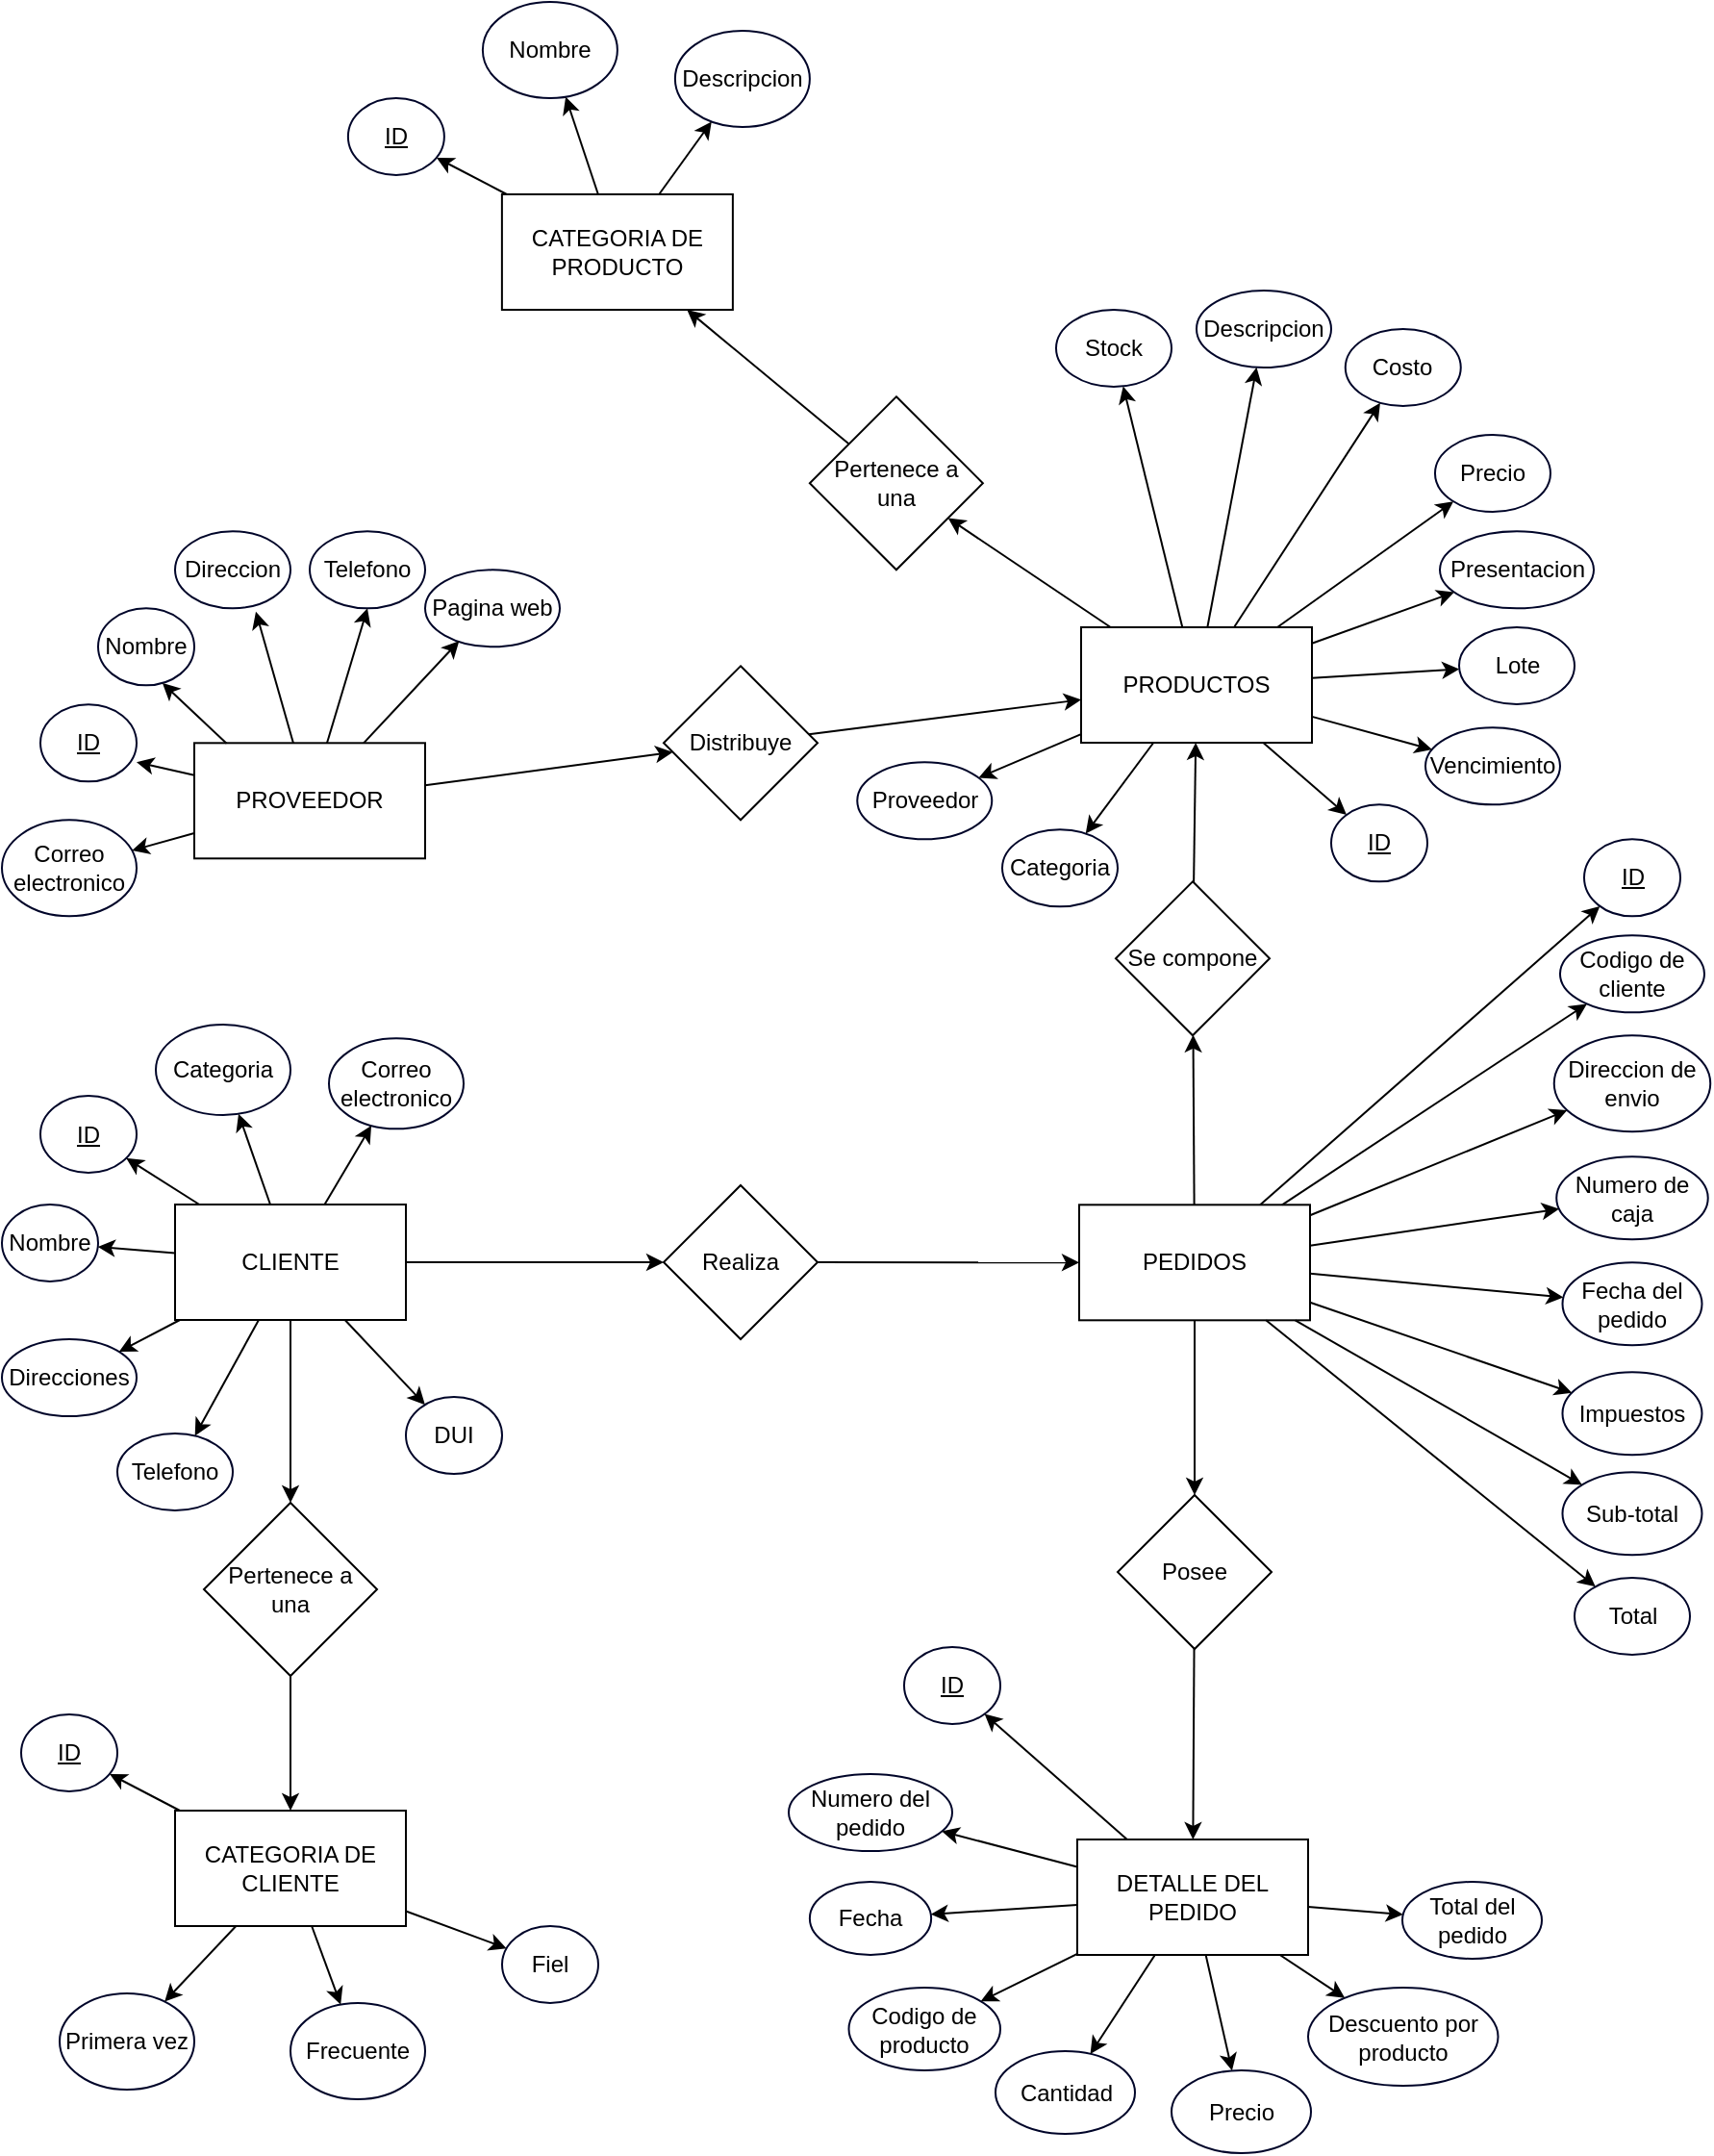 <mxfile version="21.7.4" type="github">
  <diagram id="R2lEEEUBdFMjLlhIrx00" name="Page-1">
    <mxGraphModel dx="1354" dy="1835" grid="1" gridSize="10" guides="1" tooltips="1" connect="1" arrows="1" fold="1" page="1" pageScale="1" pageWidth="850" pageHeight="1100" math="0" shadow="0" extFonts="Permanent Marker^https://fonts.googleapis.com/css?family=Permanent+Marker">
      <root>
        <mxCell id="0" />
        <mxCell id="1" parent="0" />
        <mxCell id="IUQkrYkWNU4oUDDJXFgj-1" value="CLIENTE" style="rounded=0;whiteSpace=wrap;html=1;" vertex="1" parent="1">
          <mxGeometry x="110" y="340" width="120" height="60" as="geometry" />
        </mxCell>
        <mxCell id="IUQkrYkWNU4oUDDJXFgj-2" value="CATEGORIA DE CLIENTE" style="rounded=0;whiteSpace=wrap;html=1;" vertex="1" parent="1">
          <mxGeometry x="110" y="655" width="120" height="60" as="geometry" />
        </mxCell>
        <mxCell id="IUQkrYkWNU4oUDDJXFgj-3" value="PEDIDOS" style="rounded=0;whiteSpace=wrap;html=1;" vertex="1" parent="1">
          <mxGeometry x="580" y="340.16" width="120" height="60" as="geometry" />
        </mxCell>
        <mxCell id="IUQkrYkWNU4oUDDJXFgj-4" value="PRODUCTOS" style="rounded=0;whiteSpace=wrap;html=1;" vertex="1" parent="1">
          <mxGeometry x="581" y="40" width="120" height="60" as="geometry" />
        </mxCell>
        <mxCell id="IUQkrYkWNU4oUDDJXFgj-5" value="PROVEEDOR" style="rounded=0;whiteSpace=wrap;html=1;" vertex="1" parent="1">
          <mxGeometry x="120" y="100.16" width="120" height="60" as="geometry" />
        </mxCell>
        <mxCell id="IUQkrYkWNU4oUDDJXFgj-6" value="&lt;u&gt;ID&lt;/u&gt;" style="ellipse;whiteSpace=wrap;html=1;strokeColor=#000529;" vertex="1" parent="1">
          <mxGeometry x="40" y="80.16" width="50" height="40" as="geometry" />
        </mxCell>
        <mxCell id="IUQkrYkWNU4oUDDJXFgj-7" value="Nombre" style="ellipse;whiteSpace=wrap;html=1;strokeColor=#000529;" vertex="1" parent="1">
          <mxGeometry x="70" y="30.16" width="50" height="40" as="geometry" />
        </mxCell>
        <mxCell id="IUQkrYkWNU4oUDDJXFgj-8" value="Direccion" style="ellipse;whiteSpace=wrap;html=1;strokeColor=#000529;" vertex="1" parent="1">
          <mxGeometry x="110" y="-9.84" width="60" height="40" as="geometry" />
        </mxCell>
        <mxCell id="IUQkrYkWNU4oUDDJXFgj-9" value="Telefono" style="ellipse;whiteSpace=wrap;html=1;strokeColor=#000529;" vertex="1" parent="1">
          <mxGeometry x="180" y="-9.84" width="60" height="40" as="geometry" />
        </mxCell>
        <mxCell id="IUQkrYkWNU4oUDDJXFgj-10" value="Pagina web" style="ellipse;whiteSpace=wrap;html=1;strokeColor=#000529;" vertex="1" parent="1">
          <mxGeometry x="240" y="10.16" width="70" height="40" as="geometry" />
        </mxCell>
        <mxCell id="IUQkrYkWNU4oUDDJXFgj-12" value="Correo electronico" style="ellipse;whiteSpace=wrap;html=1;strokeColor=#000529;" vertex="1" parent="1">
          <mxGeometry x="20" y="140.16" width="70" height="50" as="geometry" />
        </mxCell>
        <mxCell id="IUQkrYkWNU4oUDDJXFgj-39" value="&lt;u&gt;ID&lt;/u&gt;" style="ellipse;whiteSpace=wrap;html=1;strokeColor=#000529;" vertex="1" parent="1">
          <mxGeometry x="40" y="283.5" width="50" height="40" as="geometry" />
        </mxCell>
        <mxCell id="IUQkrYkWNU4oUDDJXFgj-40" value="Nombre" style="ellipse;whiteSpace=wrap;html=1;strokeColor=#000529;" vertex="1" parent="1">
          <mxGeometry x="20" y="340" width="50" height="40" as="geometry" />
        </mxCell>
        <mxCell id="IUQkrYkWNU4oUDDJXFgj-42" value="Direcciones" style="ellipse;whiteSpace=wrap;html=1;strokeColor=#000529;shadow=0;" vertex="1" parent="1">
          <mxGeometry x="20" y="410" width="70" height="40" as="geometry" />
        </mxCell>
        <mxCell id="IUQkrYkWNU4oUDDJXFgj-45" value="Telefono" style="ellipse;whiteSpace=wrap;html=1;strokeColor=#000529;" vertex="1" parent="1">
          <mxGeometry x="80" y="459" width="60" height="40" as="geometry" />
        </mxCell>
        <mxCell id="IUQkrYkWNU4oUDDJXFgj-46" value="DUI" style="ellipse;whiteSpace=wrap;html=1;strokeColor=#000529;" vertex="1" parent="1">
          <mxGeometry x="230" y="440" width="50" height="40" as="geometry" />
        </mxCell>
        <mxCell id="IUQkrYkWNU4oUDDJXFgj-47" value="Correo electronico" style="ellipse;whiteSpace=wrap;html=1;strokeColor=#000529;" vertex="1" parent="1">
          <mxGeometry x="190" y="253.66" width="70" height="47" as="geometry" />
        </mxCell>
        <mxCell id="IUQkrYkWNU4oUDDJXFgj-63" value="Categoria" style="ellipse;whiteSpace=wrap;html=1;strokeColor=#000529;" vertex="1" parent="1">
          <mxGeometry x="100" y="246.5" width="70" height="47" as="geometry" />
        </mxCell>
        <mxCell id="IUQkrYkWNU4oUDDJXFgj-65" value="&lt;u&gt;ID&lt;/u&gt;" style="ellipse;whiteSpace=wrap;html=1;strokeColor=#000529;" vertex="1" parent="1">
          <mxGeometry x="30" y="605" width="50" height="40" as="geometry" />
        </mxCell>
        <mxCell id="IUQkrYkWNU4oUDDJXFgj-66" value="Primera vez" style="ellipse;whiteSpace=wrap;html=1;strokeColor=#000529;" vertex="1" parent="1">
          <mxGeometry x="50" y="750" width="70" height="50" as="geometry" />
        </mxCell>
        <mxCell id="IUQkrYkWNU4oUDDJXFgj-67" value="Frecuente" style="ellipse;whiteSpace=wrap;html=1;strokeColor=#000529;" vertex="1" parent="1">
          <mxGeometry x="170" y="755" width="70" height="50" as="geometry" />
        </mxCell>
        <mxCell id="IUQkrYkWNU4oUDDJXFgj-68" value="Fiel" style="ellipse;whiteSpace=wrap;html=1;strokeColor=#000529;" vertex="1" parent="1">
          <mxGeometry x="280" y="715" width="50" height="40" as="geometry" />
        </mxCell>
        <mxCell id="IUQkrYkWNU4oUDDJXFgj-70" value="" style="endArrow=classic;html=1;rounded=0;" edge="1" parent="1" source="IUQkrYkWNU4oUDDJXFgj-2" target="IUQkrYkWNU4oUDDJXFgj-65">
          <mxGeometry width="50" height="50" relative="1" as="geometry">
            <mxPoint y="725" as="sourcePoint" />
            <mxPoint x="50" y="675" as="targetPoint" />
          </mxGeometry>
        </mxCell>
        <mxCell id="IUQkrYkWNU4oUDDJXFgj-71" value="" style="endArrow=classic;html=1;rounded=0;" edge="1" parent="1" source="IUQkrYkWNU4oUDDJXFgj-2" target="IUQkrYkWNU4oUDDJXFgj-66">
          <mxGeometry width="50" height="50" relative="1" as="geometry">
            <mxPoint x="120" y="695" as="sourcePoint" />
            <mxPoint x="75" y="765" as="targetPoint" />
          </mxGeometry>
        </mxCell>
        <mxCell id="IUQkrYkWNU4oUDDJXFgj-72" value="" style="endArrow=classic;html=1;rounded=0;" edge="1" parent="1" source="IUQkrYkWNU4oUDDJXFgj-1" target="IUQkrYkWNU4oUDDJXFgj-63">
          <mxGeometry width="50" height="50" relative="1" as="geometry">
            <mxPoint x="480" y="390" as="sourcePoint" />
            <mxPoint x="370" y="440" as="targetPoint" />
          </mxGeometry>
        </mxCell>
        <mxCell id="IUQkrYkWNU4oUDDJXFgj-73" value="" style="endArrow=classic;html=1;rounded=0;" edge="1" parent="1" source="IUQkrYkWNU4oUDDJXFgj-1" target="IUQkrYkWNU4oUDDJXFgj-47">
          <mxGeometry width="50" height="50" relative="1" as="geometry">
            <mxPoint x="239" y="372" as="sourcePoint" />
            <mxPoint x="290" y="363" as="targetPoint" />
          </mxGeometry>
        </mxCell>
        <mxCell id="IUQkrYkWNU4oUDDJXFgj-74" value="" style="endArrow=classic;html=1;rounded=0;" edge="1" parent="1" source="IUQkrYkWNU4oUDDJXFgj-1" target="IUQkrYkWNU4oUDDJXFgj-46">
          <mxGeometry width="50" height="50" relative="1" as="geometry">
            <mxPoint x="249" y="382" as="sourcePoint" />
            <mxPoint x="300" y="373" as="targetPoint" />
          </mxGeometry>
        </mxCell>
        <mxCell id="IUQkrYkWNU4oUDDJXFgj-75" value="" style="endArrow=classic;html=1;rounded=0;" edge="1" parent="1" source="IUQkrYkWNU4oUDDJXFgj-1" target="IUQkrYkWNU4oUDDJXFgj-45">
          <mxGeometry width="50" height="50" relative="1" as="geometry">
            <mxPoint x="259" y="392" as="sourcePoint" />
            <mxPoint x="310" y="383" as="targetPoint" />
          </mxGeometry>
        </mxCell>
        <mxCell id="IUQkrYkWNU4oUDDJXFgj-76" value="" style="endArrow=classic;html=1;rounded=0;" edge="1" parent="1" source="IUQkrYkWNU4oUDDJXFgj-1" target="IUQkrYkWNU4oUDDJXFgj-42">
          <mxGeometry width="50" height="50" relative="1" as="geometry">
            <mxPoint x="269" y="402" as="sourcePoint" />
            <mxPoint x="320" y="393" as="targetPoint" />
          </mxGeometry>
        </mxCell>
        <mxCell id="IUQkrYkWNU4oUDDJXFgj-77" value="" style="endArrow=classic;html=1;rounded=0;" edge="1" parent="1" source="IUQkrYkWNU4oUDDJXFgj-1" target="IUQkrYkWNU4oUDDJXFgj-40">
          <mxGeometry width="50" height="50" relative="1" as="geometry">
            <mxPoint x="150" y="410" as="sourcePoint" />
            <mxPoint x="135" y="469" as="targetPoint" />
          </mxGeometry>
        </mxCell>
        <mxCell id="IUQkrYkWNU4oUDDJXFgj-78" value="" style="endArrow=classic;html=1;rounded=0;" edge="1" parent="1" source="IUQkrYkWNU4oUDDJXFgj-1" target="IUQkrYkWNU4oUDDJXFgj-39">
          <mxGeometry width="50" height="50" relative="1" as="geometry">
            <mxPoint x="160" y="420" as="sourcePoint" />
            <mxPoint x="90" y="330" as="targetPoint" />
          </mxGeometry>
        </mxCell>
        <mxCell id="IUQkrYkWNU4oUDDJXFgj-79" value="" style="endArrow=classic;html=1;rounded=0;" edge="1" parent="1" source="IUQkrYkWNU4oUDDJXFgj-2" target="IUQkrYkWNU4oUDDJXFgj-67">
          <mxGeometry width="50" height="50" relative="1" as="geometry">
            <mxPoint x="-190" y="735" as="sourcePoint" />
            <mxPoint x="-205" y="794" as="targetPoint" />
          </mxGeometry>
        </mxCell>
        <mxCell id="IUQkrYkWNU4oUDDJXFgj-80" value="" style="endArrow=classic;html=1;rounded=0;" edge="1" parent="1" source="IUQkrYkWNU4oUDDJXFgj-2" target="IUQkrYkWNU4oUDDJXFgj-68">
          <mxGeometry width="50" height="50" relative="1" as="geometry">
            <mxPoint x="180" y="725" as="sourcePoint" />
            <mxPoint x="205" y="755" as="targetPoint" />
          </mxGeometry>
        </mxCell>
        <mxCell id="IUQkrYkWNU4oUDDJXFgj-82" value="CATEGORIA DE PRODUCTO" style="rounded=0;whiteSpace=wrap;html=1;direction=east;" vertex="1" parent="1">
          <mxGeometry x="279.94" y="-185" width="120" height="60" as="geometry" />
        </mxCell>
        <mxCell id="IUQkrYkWNU4oUDDJXFgj-83" value="&lt;u&gt;ID&lt;/u&gt;" style="ellipse;whiteSpace=wrap;html=1;strokeColor=#000529;direction=east;" vertex="1" parent="1">
          <mxGeometry x="199.94" y="-235" width="50" height="40" as="geometry" />
        </mxCell>
        <mxCell id="IUQkrYkWNU4oUDDJXFgj-84" value="Nombre" style="ellipse;whiteSpace=wrap;html=1;strokeColor=#000529;direction=east;" vertex="1" parent="1">
          <mxGeometry x="269.94" y="-285" width="70" height="50" as="geometry" />
        </mxCell>
        <mxCell id="IUQkrYkWNU4oUDDJXFgj-85" value="Descripcion" style="ellipse;whiteSpace=wrap;html=1;strokeColor=#000529;direction=east;" vertex="1" parent="1">
          <mxGeometry x="369.94" y="-270" width="70" height="50" as="geometry" />
        </mxCell>
        <mxCell id="IUQkrYkWNU4oUDDJXFgj-87" value="" style="endArrow=classic;html=1;rounded=0;" edge="1" parent="1" source="IUQkrYkWNU4oUDDJXFgj-82" target="IUQkrYkWNU4oUDDJXFgj-83">
          <mxGeometry width="50" height="50" relative="1" as="geometry">
            <mxPoint x="169.94" y="-115" as="sourcePoint" />
            <mxPoint x="219.94" y="-165" as="targetPoint" />
          </mxGeometry>
        </mxCell>
        <mxCell id="IUQkrYkWNU4oUDDJXFgj-88" value="" style="endArrow=classic;html=1;rounded=0;" edge="1" parent="1" source="IUQkrYkWNU4oUDDJXFgj-82" target="IUQkrYkWNU4oUDDJXFgj-84">
          <mxGeometry width="50" height="50" relative="1" as="geometry">
            <mxPoint x="289.94" y="-145" as="sourcePoint" />
            <mxPoint x="244.94" y="-75" as="targetPoint" />
          </mxGeometry>
        </mxCell>
        <mxCell id="IUQkrYkWNU4oUDDJXFgj-89" value="" style="endArrow=classic;html=1;rounded=0;" edge="1" parent="1" source="IUQkrYkWNU4oUDDJXFgj-82" target="IUQkrYkWNU4oUDDJXFgj-85">
          <mxGeometry width="50" height="50" relative="1" as="geometry">
            <mxPoint x="349.94" y="-175" as="sourcePoint" />
            <mxPoint x="-35.06" y="-46" as="targetPoint" />
          </mxGeometry>
        </mxCell>
        <mxCell id="IUQkrYkWNU4oUDDJXFgj-91" value="&lt;u&gt;ID&lt;/u&gt;" style="ellipse;whiteSpace=wrap;html=1;strokeColor=#000529;direction=east;" vertex="1" parent="1">
          <mxGeometry x="711" y="132.16" width="50" height="40" as="geometry" />
        </mxCell>
        <mxCell id="IUQkrYkWNU4oUDDJXFgj-92" value="" style="endArrow=classic;html=1;rounded=0;entryX=1;entryY=0.75;entryDx=0;entryDy=0;entryPerimeter=0;" edge="1" parent="1" source="IUQkrYkWNU4oUDDJXFgj-5" target="IUQkrYkWNU4oUDDJXFgj-6">
          <mxGeometry width="50" height="50" relative="1" as="geometry">
            <mxPoint x="120" y="-129.84" as="sourcePoint" />
            <mxPoint x="65" y="-169.84" as="targetPoint" />
          </mxGeometry>
        </mxCell>
        <mxCell id="IUQkrYkWNU4oUDDJXFgj-93" value="" style="endArrow=classic;html=1;rounded=0;exitX=0.14;exitY=0.004;exitDx=0;exitDy=0;entryX=0.669;entryY=0.97;entryDx=0;entryDy=0;entryPerimeter=0;exitPerimeter=0;" edge="1" parent="1" source="IUQkrYkWNU4oUDDJXFgj-5" target="IUQkrYkWNU4oUDDJXFgj-7">
          <mxGeometry width="50" height="50" relative="1" as="geometry">
            <mxPoint x="130" y="140.16" as="sourcePoint" />
            <mxPoint x="100" y="120.16" as="targetPoint" />
          </mxGeometry>
        </mxCell>
        <mxCell id="IUQkrYkWNU4oUDDJXFgj-94" value="" style="endArrow=classic;html=1;rounded=0;entryX=0.7;entryY=1.042;entryDx=0;entryDy=0;entryPerimeter=0;" edge="1" parent="1" source="IUQkrYkWNU4oUDDJXFgj-5" target="IUQkrYkWNU4oUDDJXFgj-8">
          <mxGeometry width="50" height="50" relative="1" as="geometry">
            <mxPoint x="140" y="150.16" as="sourcePoint" />
            <mxPoint x="110" y="130.16" as="targetPoint" />
          </mxGeometry>
        </mxCell>
        <mxCell id="IUQkrYkWNU4oUDDJXFgj-95" value="" style="endArrow=classic;html=1;rounded=0;entryX=0.5;entryY=1;entryDx=0;entryDy=0;" edge="1" parent="1" source="IUQkrYkWNU4oUDDJXFgj-5" target="IUQkrYkWNU4oUDDJXFgj-9">
          <mxGeometry width="50" height="50" relative="1" as="geometry">
            <mxPoint x="178" y="108.16" as="sourcePoint" />
            <mxPoint x="162" y="42.16" as="targetPoint" />
          </mxGeometry>
        </mxCell>
        <mxCell id="IUQkrYkWNU4oUDDJXFgj-96" value="" style="endArrow=classic;html=1;rounded=0;entryX=0.253;entryY=0.923;entryDx=0;entryDy=0;entryPerimeter=0;" edge="1" parent="1" source="IUQkrYkWNU4oUDDJXFgj-5" target="IUQkrYkWNU4oUDDJXFgj-10">
          <mxGeometry width="50" height="50" relative="1" as="geometry">
            <mxPoint x="188" y="118.16" as="sourcePoint" />
            <mxPoint x="172" y="52.16" as="targetPoint" />
          </mxGeometry>
        </mxCell>
        <mxCell id="IUQkrYkWNU4oUDDJXFgj-97" value="" style="endArrow=classic;html=1;rounded=0;" edge="1" parent="1" source="IUQkrYkWNU4oUDDJXFgj-5" target="IUQkrYkWNU4oUDDJXFgj-12">
          <mxGeometry width="50" height="50" relative="1" as="geometry">
            <mxPoint x="218" y="110.16" as="sourcePoint" />
            <mxPoint x="268" y="57.16" as="targetPoint" />
          </mxGeometry>
        </mxCell>
        <mxCell id="IUQkrYkWNU4oUDDJXFgj-98" value="Proveedor" style="ellipse;whiteSpace=wrap;html=1;strokeColor=#000529;" vertex="1" parent="1">
          <mxGeometry x="464.63" y="110.16" width="70" height="40" as="geometry" />
        </mxCell>
        <mxCell id="IUQkrYkWNU4oUDDJXFgj-99" value="Stock" style="ellipse;whiteSpace=wrap;html=1;strokeColor=#000529;" vertex="1" parent="1">
          <mxGeometry x="568" y="-125" width="60" height="40" as="geometry" />
        </mxCell>
        <mxCell id="IUQkrYkWNU4oUDDJXFgj-100" value="Descripcion" style="ellipse;whiteSpace=wrap;html=1;strokeColor=#000529;" vertex="1" parent="1">
          <mxGeometry x="641" y="-135" width="70" height="40" as="geometry" />
        </mxCell>
        <mxCell id="IUQkrYkWNU4oUDDJXFgj-101" value="Costo" style="ellipse;whiteSpace=wrap;html=1;strokeColor=#000529;" vertex="1" parent="1">
          <mxGeometry x="718.38" y="-115" width="60" height="40" as="geometry" />
        </mxCell>
        <mxCell id="IUQkrYkWNU4oUDDJXFgj-102" value="Precio" style="ellipse;whiteSpace=wrap;html=1;strokeColor=#000529;" vertex="1" parent="1">
          <mxGeometry x="764.99" y="-60" width="60" height="40" as="geometry" />
        </mxCell>
        <mxCell id="IUQkrYkWNU4oUDDJXFgj-103" value="Presentacion" style="ellipse;whiteSpace=wrap;html=1;strokeColor=#000529;" vertex="1" parent="1">
          <mxGeometry x="767.5" y="-9.84" width="80" height="40" as="geometry" />
        </mxCell>
        <mxCell id="IUQkrYkWNU4oUDDJXFgj-104" value="Lote" style="ellipse;whiteSpace=wrap;html=1;strokeColor=#000529;" vertex="1" parent="1">
          <mxGeometry x="777.5" y="40" width="60" height="40" as="geometry" />
        </mxCell>
        <mxCell id="IUQkrYkWNU4oUDDJXFgj-105" value="Vencimiento" style="ellipse;whiteSpace=wrap;html=1;strokeColor=#000529;" vertex="1" parent="1">
          <mxGeometry x="759.99" y="92.16" width="70" height="40" as="geometry" />
        </mxCell>
        <mxCell id="IUQkrYkWNU4oUDDJXFgj-106" value="Categoria" style="ellipse;whiteSpace=wrap;html=1;strokeColor=#000529;" vertex="1" parent="1">
          <mxGeometry x="540" y="145.16" width="60" height="40" as="geometry" />
        </mxCell>
        <mxCell id="IUQkrYkWNU4oUDDJXFgj-107" value="" style="endArrow=classic;html=1;rounded=0;" edge="1" parent="1" source="IUQkrYkWNU4oUDDJXFgj-4" target="IUQkrYkWNU4oUDDJXFgj-91">
          <mxGeometry width="50" height="50" relative="1" as="geometry">
            <mxPoint x="296" y="-89" as="sourcePoint" />
            <mxPoint x="346" y="-148" as="targetPoint" />
          </mxGeometry>
        </mxCell>
        <mxCell id="IUQkrYkWNU4oUDDJXFgj-108" value="" style="endArrow=classic;html=1;rounded=0;" edge="1" parent="1" source="IUQkrYkWNU4oUDDJXFgj-4" target="IUQkrYkWNU4oUDDJXFgj-106">
          <mxGeometry width="50" height="50" relative="1" as="geometry">
            <mxPoint x="591" y="80" as="sourcePoint" />
            <mxPoint x="521" y="80" as="targetPoint" />
          </mxGeometry>
        </mxCell>
        <mxCell id="IUQkrYkWNU4oUDDJXFgj-109" value="" style="endArrow=classic;html=1;rounded=0;" edge="1" parent="1" source="IUQkrYkWNU4oUDDJXFgj-4" target="IUQkrYkWNU4oUDDJXFgj-98">
          <mxGeometry width="50" height="50" relative="1" as="geometry">
            <mxPoint x="601" y="90" as="sourcePoint" />
            <mxPoint x="531" y="90" as="targetPoint" />
          </mxGeometry>
        </mxCell>
        <mxCell id="IUQkrYkWNU4oUDDJXFgj-110" value="" style="endArrow=classic;html=1;rounded=0;" edge="1" parent="1" source="IUQkrYkWNU4oUDDJXFgj-4" target="IUQkrYkWNU4oUDDJXFgj-99">
          <mxGeometry width="50" height="50" relative="1" as="geometry">
            <mxPoint x="614" y="50" as="sourcePoint" />
            <mxPoint x="536" y="-14" as="targetPoint" />
          </mxGeometry>
        </mxCell>
        <mxCell id="IUQkrYkWNU4oUDDJXFgj-111" value="" style="endArrow=classic;html=1;rounded=0;" edge="1" parent="1" source="IUQkrYkWNU4oUDDJXFgj-4" target="IUQkrYkWNU4oUDDJXFgj-100">
          <mxGeometry width="50" height="50" relative="1" as="geometry">
            <mxPoint x="624" y="60" as="sourcePoint" />
            <mxPoint x="546" y="-4" as="targetPoint" />
          </mxGeometry>
        </mxCell>
        <mxCell id="IUQkrYkWNU4oUDDJXFgj-112" value="" style="endArrow=classic;html=1;rounded=0;" edge="1" parent="1" source="IUQkrYkWNU4oUDDJXFgj-4" target="IUQkrYkWNU4oUDDJXFgj-101">
          <mxGeometry width="50" height="50" relative="1" as="geometry">
            <mxPoint x="651" y="50" as="sourcePoint" />
            <mxPoint x="638" y="-80" as="targetPoint" />
          </mxGeometry>
        </mxCell>
        <mxCell id="IUQkrYkWNU4oUDDJXFgj-113" value="" style="endArrow=classic;html=1;rounded=0;" edge="1" parent="1" source="IUQkrYkWNU4oUDDJXFgj-4" target="IUQkrYkWNU4oUDDJXFgj-102">
          <mxGeometry width="50" height="50" relative="1" as="geometry">
            <mxPoint x="661" y="50" as="sourcePoint" />
            <mxPoint x="704" y="-80" as="targetPoint" />
          </mxGeometry>
        </mxCell>
        <mxCell id="IUQkrYkWNU4oUDDJXFgj-114" value="" style="endArrow=classic;html=1;rounded=0;" edge="1" parent="1" source="IUQkrYkWNU4oUDDJXFgj-4" target="IUQkrYkWNU4oUDDJXFgj-103">
          <mxGeometry width="50" height="50" relative="1" as="geometry">
            <mxPoint x="671" y="60" as="sourcePoint" />
            <mxPoint x="714" y="-70" as="targetPoint" />
          </mxGeometry>
        </mxCell>
        <mxCell id="IUQkrYkWNU4oUDDJXFgj-115" value="" style="endArrow=classic;html=1;rounded=0;" edge="1" parent="1" source="IUQkrYkWNU4oUDDJXFgj-4" target="IUQkrYkWNU4oUDDJXFgj-104">
          <mxGeometry width="50" height="50" relative="1" as="geometry">
            <mxPoint x="681" y="70" as="sourcePoint" />
            <mxPoint x="724" y="-60" as="targetPoint" />
          </mxGeometry>
        </mxCell>
        <mxCell id="IUQkrYkWNU4oUDDJXFgj-116" value="" style="endArrow=classic;html=1;rounded=0;" edge="1" parent="1" source="IUQkrYkWNU4oUDDJXFgj-4" target="IUQkrYkWNU4oUDDJXFgj-105">
          <mxGeometry width="50" height="50" relative="1" as="geometry">
            <mxPoint x="691" y="80" as="sourcePoint" />
            <mxPoint x="734" y="-50" as="targetPoint" />
          </mxGeometry>
        </mxCell>
        <mxCell id="IUQkrYkWNU4oUDDJXFgj-117" value="&lt;u&gt;ID&lt;/u&gt;" style="ellipse;whiteSpace=wrap;html=1;strokeColor=#000529;direction=east;" vertex="1" parent="1">
          <mxGeometry x="842.5" y="150.16" width="50" height="40" as="geometry" />
        </mxCell>
        <mxCell id="IUQkrYkWNU4oUDDJXFgj-119" value="Codigo de cliente" style="ellipse;whiteSpace=wrap;html=1;strokeColor=#000529;" vertex="1" parent="1">
          <mxGeometry x="829.99" y="200.16" width="75" height="40" as="geometry" />
        </mxCell>
        <mxCell id="IUQkrYkWNU4oUDDJXFgj-120" value="Direccion&amp;nbsp;de&lt;br&gt;envio" style="ellipse;whiteSpace=wrap;html=1;strokeColor=#000529;" vertex="1" parent="1">
          <mxGeometry x="826.87" y="252.16" width="81.25" height="50" as="geometry" />
        </mxCell>
        <mxCell id="IUQkrYkWNU4oUDDJXFgj-121" value="Total" style="ellipse;whiteSpace=wrap;html=1;strokeColor=#000529;" vertex="1" parent="1">
          <mxGeometry x="837.5" y="534" width="60" height="40" as="geometry" />
        </mxCell>
        <mxCell id="IUQkrYkWNU4oUDDJXFgj-122" value="Fecha del pedido" style="ellipse;whiteSpace=wrap;html=1;strokeColor=#000529;" vertex="1" parent="1">
          <mxGeometry x="831.25" y="370.16" width="72.5" height="43" as="geometry" />
        </mxCell>
        <mxCell id="IUQkrYkWNU4oUDDJXFgj-123" value="Numero de caja" style="ellipse;whiteSpace=wrap;html=1;strokeColor=#000529;" vertex="1" parent="1">
          <mxGeometry x="828.12" y="315.16" width="78.75" height="43" as="geometry" />
        </mxCell>
        <mxCell id="IUQkrYkWNU4oUDDJXFgj-124" value="Impuestos" style="ellipse;whiteSpace=wrap;html=1;strokeColor=#000529;" vertex="1" parent="1">
          <mxGeometry x="831.24" y="427.16" width="72.5" height="43" as="geometry" />
        </mxCell>
        <mxCell id="IUQkrYkWNU4oUDDJXFgj-125" value="Sub-total" style="ellipse;whiteSpace=wrap;html=1;strokeColor=#000529;" vertex="1" parent="1">
          <mxGeometry x="831.24" y="479.16" width="72.5" height="43" as="geometry" />
        </mxCell>
        <mxCell id="IUQkrYkWNU4oUDDJXFgj-126" value="" style="endArrow=classic;html=1;rounded=0;" edge="1" parent="1" source="IUQkrYkWNU4oUDDJXFgj-3" target="IUQkrYkWNU4oUDDJXFgj-117">
          <mxGeometry width="50" height="50" relative="1" as="geometry">
            <mxPoint x="260" y="332.16" as="sourcePoint" />
            <mxPoint x="316" y="307.16" as="targetPoint" />
          </mxGeometry>
        </mxCell>
        <mxCell id="IUQkrYkWNU4oUDDJXFgj-127" value="" style="endArrow=classic;html=1;rounded=0;" edge="1" parent="1" source="IUQkrYkWNU4oUDDJXFgj-3" target="IUQkrYkWNU4oUDDJXFgj-119">
          <mxGeometry width="50" height="50" relative="1" as="geometry">
            <mxPoint x="684" y="350.16" as="sourcePoint" />
            <mxPoint x="861" y="195.16" as="targetPoint" />
          </mxGeometry>
        </mxCell>
        <mxCell id="IUQkrYkWNU4oUDDJXFgj-128" value="" style="endArrow=classic;html=1;rounded=0;" edge="1" parent="1" source="IUQkrYkWNU4oUDDJXFgj-3" target="IUQkrYkWNU4oUDDJXFgj-120">
          <mxGeometry width="50" height="50" relative="1" as="geometry">
            <mxPoint x="696" y="350.16" as="sourcePoint" />
            <mxPoint x="855" y="245.16" as="targetPoint" />
          </mxGeometry>
        </mxCell>
        <mxCell id="IUQkrYkWNU4oUDDJXFgj-129" value="" style="endArrow=classic;html=1;rounded=0;" edge="1" parent="1" source="IUQkrYkWNU4oUDDJXFgj-3" target="IUQkrYkWNU4oUDDJXFgj-123">
          <mxGeometry width="50" height="50" relative="1" as="geometry">
            <mxPoint x="710" y="355.16" as="sourcePoint" />
            <mxPoint x="844" y="301.16" as="targetPoint" />
          </mxGeometry>
        </mxCell>
        <mxCell id="IUQkrYkWNU4oUDDJXFgj-130" value="" style="endArrow=classic;html=1;rounded=0;" edge="1" parent="1" source="IUQkrYkWNU4oUDDJXFgj-3" target="IUQkrYkWNU4oUDDJXFgj-122">
          <mxGeometry width="50" height="50" relative="1" as="geometry">
            <mxPoint x="720" y="365.16" as="sourcePoint" />
            <mxPoint x="854" y="311.16" as="targetPoint" />
          </mxGeometry>
        </mxCell>
        <mxCell id="IUQkrYkWNU4oUDDJXFgj-131" value="" style="endArrow=classic;html=1;rounded=0;" edge="1" parent="1" source="IUQkrYkWNU4oUDDJXFgj-3" target="IUQkrYkWNU4oUDDJXFgj-124">
          <mxGeometry width="50" height="50" relative="1" as="geometry">
            <mxPoint x="710" y="386.16" as="sourcePoint" />
            <mxPoint x="842" y="398.16" as="targetPoint" />
          </mxGeometry>
        </mxCell>
        <mxCell id="IUQkrYkWNU4oUDDJXFgj-132" value="" style="endArrow=classic;html=1;rounded=0;" edge="1" parent="1" source="IUQkrYkWNU4oUDDJXFgj-3" target="IUQkrYkWNU4oUDDJXFgj-125">
          <mxGeometry width="50" height="50" relative="1" as="geometry">
            <mxPoint x="710" y="401.16" as="sourcePoint" />
            <mxPoint x="846" y="448.16" as="targetPoint" />
          </mxGeometry>
        </mxCell>
        <mxCell id="IUQkrYkWNU4oUDDJXFgj-133" value="" style="endArrow=classic;html=1;rounded=0;" edge="1" parent="1" source="IUQkrYkWNU4oUDDJXFgj-3" target="IUQkrYkWNU4oUDDJXFgj-121">
          <mxGeometry width="50" height="50" relative="1" as="geometry">
            <mxPoint x="720" y="411.16" as="sourcePoint" />
            <mxPoint x="848.211" y="534.842" as="targetPoint" />
          </mxGeometry>
        </mxCell>
        <mxCell id="IUQkrYkWNU4oUDDJXFgj-134" value="DETALLE DEL PEDIDO" style="rounded=0;whiteSpace=wrap;html=1;" vertex="1" parent="1">
          <mxGeometry x="579" y="670" width="120" height="60" as="geometry" />
        </mxCell>
        <mxCell id="IUQkrYkWNU4oUDDJXFgj-135" value="&lt;u&gt;ID&lt;/u&gt;" style="ellipse;whiteSpace=wrap;html=1;strokeColor=#000529;direction=east;" vertex="1" parent="1">
          <mxGeometry x="489" y="570" width="50" height="40" as="geometry" />
        </mxCell>
        <mxCell id="IUQkrYkWNU4oUDDJXFgj-136" value="Numero del pedido" style="ellipse;whiteSpace=wrap;html=1;strokeColor=#000529;" vertex="1" parent="1">
          <mxGeometry x="429" y="636" width="85" height="40" as="geometry" />
        </mxCell>
        <mxCell id="IUQkrYkWNU4oUDDJXFgj-137" value="Fecha" style="ellipse;whiteSpace=wrap;html=1;strokeColor=#000529;" vertex="1" parent="1">
          <mxGeometry x="439.94" y="692" width="63.13" height="38" as="geometry" />
        </mxCell>
        <mxCell id="IUQkrYkWNU4oUDDJXFgj-138" value="Total del pedido" style="ellipse;whiteSpace=wrap;html=1;strokeColor=#000529;" vertex="1" parent="1">
          <mxGeometry x="748" y="692" width="72.5" height="40" as="geometry" />
        </mxCell>
        <mxCell id="IUQkrYkWNU4oUDDJXFgj-139" value="Cantidad" style="ellipse;whiteSpace=wrap;html=1;strokeColor=#000529;" vertex="1" parent="1">
          <mxGeometry x="536.5" y="780" width="72.5" height="43" as="geometry" />
        </mxCell>
        <mxCell id="IUQkrYkWNU4oUDDJXFgj-140" value="Codigo de producto" style="ellipse;whiteSpace=wrap;html=1;strokeColor=#000529;" vertex="1" parent="1">
          <mxGeometry x="460.25" y="747" width="78.75" height="43" as="geometry" />
        </mxCell>
        <mxCell id="IUQkrYkWNU4oUDDJXFgj-141" value="Precio" style="ellipse;whiteSpace=wrap;html=1;strokeColor=#000529;" vertex="1" parent="1">
          <mxGeometry x="628" y="790" width="72.5" height="43" as="geometry" />
        </mxCell>
        <mxCell id="IUQkrYkWNU4oUDDJXFgj-142" value="Descuento por producto" style="ellipse;whiteSpace=wrap;html=1;strokeColor=#000529;" vertex="1" parent="1">
          <mxGeometry x="699.0" y="747" width="98.76" height="51" as="geometry" />
        </mxCell>
        <mxCell id="IUQkrYkWNU4oUDDJXFgj-143" value="" style="endArrow=classic;html=1;rounded=0;" edge="1" parent="1" source="IUQkrYkWNU4oUDDJXFgj-134" target="IUQkrYkWNU4oUDDJXFgj-135">
          <mxGeometry width="50" height="50" relative="1" as="geometry">
            <mxPoint x="259" y="662" as="sourcePoint" />
            <mxPoint x="315" y="637" as="targetPoint" />
          </mxGeometry>
        </mxCell>
        <mxCell id="IUQkrYkWNU4oUDDJXFgj-144" value="" style="endArrow=classic;html=1;rounded=0;" edge="1" parent="1" source="IUQkrYkWNU4oUDDJXFgj-134" target="IUQkrYkWNU4oUDDJXFgj-136">
          <mxGeometry width="50" height="50" relative="1" as="geometry">
            <mxPoint x="683" y="680" as="sourcePoint" />
            <mxPoint x="860" y="525" as="targetPoint" />
          </mxGeometry>
        </mxCell>
        <mxCell id="IUQkrYkWNU4oUDDJXFgj-145" value="" style="endArrow=classic;html=1;rounded=0;" edge="1" parent="1" source="IUQkrYkWNU4oUDDJXFgj-134" target="IUQkrYkWNU4oUDDJXFgj-137">
          <mxGeometry width="50" height="50" relative="1" as="geometry">
            <mxPoint x="695" y="680" as="sourcePoint" />
            <mxPoint x="854" y="575" as="targetPoint" />
          </mxGeometry>
        </mxCell>
        <mxCell id="IUQkrYkWNU4oUDDJXFgj-146" value="" style="endArrow=classic;html=1;rounded=0;" edge="1" parent="1" source="IUQkrYkWNU4oUDDJXFgj-134" target="IUQkrYkWNU4oUDDJXFgj-140">
          <mxGeometry width="50" height="50" relative="1" as="geometry">
            <mxPoint x="709" y="685" as="sourcePoint" />
            <mxPoint x="843" y="631" as="targetPoint" />
          </mxGeometry>
        </mxCell>
        <mxCell id="IUQkrYkWNU4oUDDJXFgj-147" value="" style="endArrow=classic;html=1;rounded=0;" edge="1" parent="1" source="IUQkrYkWNU4oUDDJXFgj-134" target="IUQkrYkWNU4oUDDJXFgj-139">
          <mxGeometry width="50" height="50" relative="1" as="geometry">
            <mxPoint x="719" y="695" as="sourcePoint" />
            <mxPoint x="853" y="641" as="targetPoint" />
          </mxGeometry>
        </mxCell>
        <mxCell id="IUQkrYkWNU4oUDDJXFgj-148" value="" style="endArrow=classic;html=1;rounded=0;" edge="1" parent="1" source="IUQkrYkWNU4oUDDJXFgj-134" target="IUQkrYkWNU4oUDDJXFgj-141">
          <mxGeometry width="50" height="50" relative="1" as="geometry">
            <mxPoint x="709" y="716" as="sourcePoint" />
            <mxPoint x="841" y="728" as="targetPoint" />
          </mxGeometry>
        </mxCell>
        <mxCell id="IUQkrYkWNU4oUDDJXFgj-149" value="" style="endArrow=classic;html=1;rounded=0;" edge="1" parent="1" source="IUQkrYkWNU4oUDDJXFgj-134" target="IUQkrYkWNU4oUDDJXFgj-142">
          <mxGeometry width="50" height="50" relative="1" as="geometry">
            <mxPoint x="709" y="731" as="sourcePoint" />
            <mxPoint x="845" y="778" as="targetPoint" />
          </mxGeometry>
        </mxCell>
        <mxCell id="IUQkrYkWNU4oUDDJXFgj-150" value="" style="endArrow=classic;html=1;rounded=0;" edge="1" parent="1" source="IUQkrYkWNU4oUDDJXFgj-134" target="IUQkrYkWNU4oUDDJXFgj-138">
          <mxGeometry width="50" height="50" relative="1" as="geometry">
            <mxPoint x="719" y="741" as="sourcePoint" />
            <mxPoint x="855" y="788" as="targetPoint" />
          </mxGeometry>
        </mxCell>
        <mxCell id="IUQkrYkWNU4oUDDJXFgj-155" value="Realiza" style="rhombus;whiteSpace=wrap;html=1;" vertex="1" parent="1">
          <mxGeometry x="364" y="330" width="80" height="80" as="geometry" />
        </mxCell>
        <mxCell id="IUQkrYkWNU4oUDDJXFgj-156" value="" style="endArrow=classic;html=1;rounded=0;" edge="1" parent="1" source="IUQkrYkWNU4oUDDJXFgj-1" target="IUQkrYkWNU4oUDDJXFgj-155">
          <mxGeometry width="50" height="50" relative="1" as="geometry">
            <mxPoint x="660" y="340" as="sourcePoint" />
            <mxPoint x="710" y="290" as="targetPoint" />
          </mxGeometry>
        </mxCell>
        <mxCell id="IUQkrYkWNU4oUDDJXFgj-157" value="" style="endArrow=classic;html=1;rounded=0;" edge="1" parent="1" source="IUQkrYkWNU4oUDDJXFgj-155" target="IUQkrYkWNU4oUDDJXFgj-3">
          <mxGeometry width="50" height="50" relative="1" as="geometry">
            <mxPoint x="240" y="380" as="sourcePoint" />
            <mxPoint x="470" y="420" as="targetPoint" />
          </mxGeometry>
        </mxCell>
        <mxCell id="IUQkrYkWNU4oUDDJXFgj-159" value="Pertenece a una" style="rhombus;whiteSpace=wrap;html=1;" vertex="1" parent="1">
          <mxGeometry x="125" y="495" width="90" height="90" as="geometry" />
        </mxCell>
        <mxCell id="IUQkrYkWNU4oUDDJXFgj-160" value="" style="endArrow=classic;html=1;rounded=0;" edge="1" parent="1" source="IUQkrYkWNU4oUDDJXFgj-1" target="IUQkrYkWNU4oUDDJXFgj-159">
          <mxGeometry width="50" height="50" relative="1" as="geometry">
            <mxPoint x="540" y="380" as="sourcePoint" />
            <mxPoint x="689" y="380" as="targetPoint" />
          </mxGeometry>
        </mxCell>
        <mxCell id="IUQkrYkWNU4oUDDJXFgj-161" value="" style="endArrow=classic;html=1;rounded=0;" edge="1" parent="1" source="IUQkrYkWNU4oUDDJXFgj-159" target="IUQkrYkWNU4oUDDJXFgj-2">
          <mxGeometry width="50" height="50" relative="1" as="geometry">
            <mxPoint x="180" y="410" as="sourcePoint" />
            <mxPoint x="180" y="520" as="targetPoint" />
          </mxGeometry>
        </mxCell>
        <mxCell id="IUQkrYkWNU4oUDDJXFgj-163" value="Posee" style="rhombus;whiteSpace=wrap;html=1;" vertex="1" parent="1">
          <mxGeometry x="600" y="491" width="80" height="80" as="geometry" />
        </mxCell>
        <mxCell id="IUQkrYkWNU4oUDDJXFgj-164" value="" style="endArrow=classic;html=1;rounded=0;" edge="1" parent="1" source="IUQkrYkWNU4oUDDJXFgj-3" target="IUQkrYkWNU4oUDDJXFgj-163">
          <mxGeometry width="50" height="50" relative="1" as="geometry">
            <mxPoint x="480" y="470" as="sourcePoint" />
            <mxPoint x="590" y="380" as="targetPoint" />
          </mxGeometry>
        </mxCell>
        <mxCell id="IUQkrYkWNU4oUDDJXFgj-165" value="" style="endArrow=classic;html=1;rounded=0;" edge="1" parent="1" source="IUQkrYkWNU4oUDDJXFgj-163" target="IUQkrYkWNU4oUDDJXFgj-134">
          <mxGeometry width="50" height="50" relative="1" as="geometry">
            <mxPoint x="650.851" y="569.851" as="sourcePoint" />
            <mxPoint x="740" y="560" as="targetPoint" />
          </mxGeometry>
        </mxCell>
        <mxCell id="IUQkrYkWNU4oUDDJXFgj-166" value="Se compone" style="rhombus;whiteSpace=wrap;html=1;" vertex="1" parent="1">
          <mxGeometry x="599" y="172.16" width="80" height="80" as="geometry" />
        </mxCell>
        <mxCell id="IUQkrYkWNU4oUDDJXFgj-167" value="" style="endArrow=classic;html=1;rounded=0;" edge="1" parent="1" source="IUQkrYkWNU4oUDDJXFgj-3" target="IUQkrYkWNU4oUDDJXFgj-166">
          <mxGeometry width="50" height="50" relative="1" as="geometry">
            <mxPoint x="454" y="380" as="sourcePoint" />
            <mxPoint x="590" y="380" as="targetPoint" />
          </mxGeometry>
        </mxCell>
        <mxCell id="IUQkrYkWNU4oUDDJXFgj-168" value="" style="endArrow=classic;html=1;rounded=0;" edge="1" parent="1" source="IUQkrYkWNU4oUDDJXFgj-166" target="IUQkrYkWNU4oUDDJXFgj-4">
          <mxGeometry width="50" height="50" relative="1" as="geometry">
            <mxPoint x="464" y="390" as="sourcePoint" />
            <mxPoint x="600" y="390" as="targetPoint" />
          </mxGeometry>
        </mxCell>
        <mxCell id="IUQkrYkWNU4oUDDJXFgj-169" value="Distribuye" style="rhombus;whiteSpace=wrap;html=1;" vertex="1" parent="1">
          <mxGeometry x="364" y="60.16" width="80" height="80" as="geometry" />
        </mxCell>
        <mxCell id="IUQkrYkWNU4oUDDJXFgj-170" value="" style="endArrow=classic;html=1;rounded=0;" edge="1" parent="1" source="IUQkrYkWNU4oUDDJXFgj-169" target="IUQkrYkWNU4oUDDJXFgj-4">
          <mxGeometry width="50" height="50" relative="1" as="geometry">
            <mxPoint x="650" y="183" as="sourcePoint" />
            <mxPoint x="651" y="110" as="targetPoint" />
          </mxGeometry>
        </mxCell>
        <mxCell id="IUQkrYkWNU4oUDDJXFgj-171" value="" style="endArrow=classic;html=1;rounded=0;" edge="1" parent="1" source="IUQkrYkWNU4oUDDJXFgj-5" target="IUQkrYkWNU4oUDDJXFgj-169">
          <mxGeometry width="50" height="50" relative="1" as="geometry">
            <mxPoint x="660" y="193" as="sourcePoint" />
            <mxPoint x="661" y="120" as="targetPoint" />
          </mxGeometry>
        </mxCell>
        <mxCell id="IUQkrYkWNU4oUDDJXFgj-172" value="Pertenece a una" style="rhombus;whiteSpace=wrap;html=1;" vertex="1" parent="1">
          <mxGeometry x="439.94" y="-79.84" width="90" height="90" as="geometry" />
        </mxCell>
        <mxCell id="IUQkrYkWNU4oUDDJXFgj-173" value="" style="endArrow=classic;html=1;rounded=0;" edge="1" parent="1" source="IUQkrYkWNU4oUDDJXFgj-4" target="IUQkrYkWNU4oUDDJXFgj-172">
          <mxGeometry width="50" height="50" relative="1" as="geometry">
            <mxPoint x="449" y="106" as="sourcePoint" />
            <mxPoint x="591" y="88" as="targetPoint" />
          </mxGeometry>
        </mxCell>
        <mxCell id="IUQkrYkWNU4oUDDJXFgj-174" value="" style="endArrow=classic;html=1;rounded=0;" edge="1" parent="1" source="IUQkrYkWNU4oUDDJXFgj-172" target="IUQkrYkWNU4oUDDJXFgj-82">
          <mxGeometry width="50" height="50" relative="1" as="geometry">
            <mxPoint x="459" y="116" as="sourcePoint" />
            <mxPoint x="601" y="98" as="targetPoint" />
          </mxGeometry>
        </mxCell>
      </root>
    </mxGraphModel>
  </diagram>
</mxfile>
